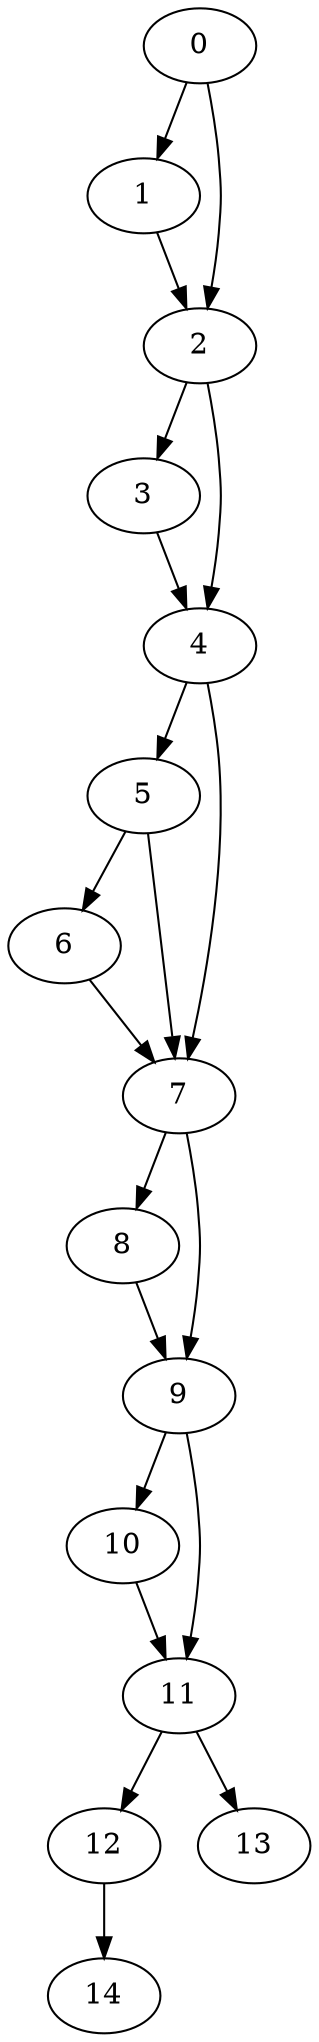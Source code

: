 digraph {
	0
	1
	2
	3
	4
	5
	6
	7
	8
	9
	10
	11
	12
	13
	14
	12 -> 14
	0 -> 1
	2 -> 3
	7 -> 8
	7 -> 9
	8 -> 9
	9 -> 11
	10 -> 11
	11 -> 12
	0 -> 2
	1 -> 2
	4 -> 5
	4 -> 7
	5 -> 7
	6 -> 7
	9 -> 10
	11 -> 13
	2 -> 4
	3 -> 4
	5 -> 6
}
